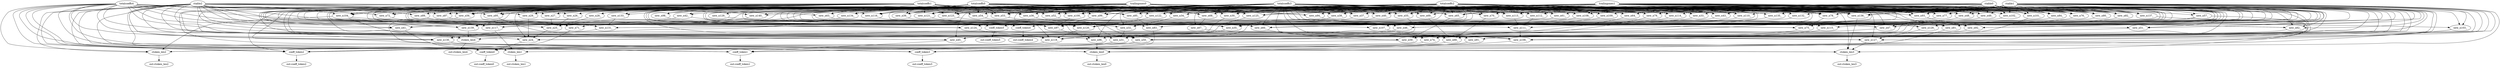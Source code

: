 digraph G {
    "new_n31_" -> "coeff_token0";
    "ctable2" -> "coeff_token0";
    "ctable1" -> "coeff_token0";
    "new_n24_" -> "coeff_token0";
    "new_n41_" -> "coeff_token0";
    "totalcoeffs4" -> "coeff_token0";
    "new_n30_" -> "new_n24_";
    "ctable2" -> "new_n24_";
    "totalcoeffs2" -> "new_n24_";
    "new_n29_" -> "new_n24_";
    "new_n25_" -> "new_n24_";
    "trailingones0" -> "new_n24_";
    "new_n27_" -> "new_n25_";
    "totalcoeffs2" -> "new_n25_";
    "totalcoeffs0" -> "new_n25_";
    "new_n28_" -> "new_n25_";
    "new_n26_" -> "new_n25_";
    "totalcoeffs3" -> "new_n25_";
    "ctable0" -> "new_n26_";
    "ctable2" -> "new_n26_";
    "trailingones0" -> "new_n26_";
    "trailingones0" -> "new_n27_";
    "ctable2" -> "new_n27_";
    "ctable0" -> "new_n27_";
    "totalcoeffs1" -> "new_n27_";
    "trailingones1" -> "new_n27_";
    "totalcoeffs0" -> "new_n28_";
    "totalcoeffs1" -> "new_n28_";
    "trailingones1" -> "new_n28_";
    "totalcoeffs2" -> "new_n28_";
    "ctable2" -> "new_n29_";
    "totalcoeffs0" -> "new_n29_";
    "totalcoeffs3" -> "new_n29_";
    "ctable0" -> "new_n29_";
    "totalcoeffs1" -> "new_n29_";
    "trailingones1" -> "new_n29_";
    "ctable0" -> "new_n30_";
    "totalcoeffs0" -> "new_n30_";
    "totalcoeffs2" -> "new_n30_";
    "trailingones1" -> "new_n30_";
    "totalcoeffs1" -> "new_n30_";
    "totalcoeffs3" -> "new_n30_";
    "new_n39_" -> "new_n31_";
    "new_n40_" -> "new_n31_";
    "ctable0" -> "new_n31_";
    "new_n32_" -> "new_n31_";
    "new_n35_" -> "new_n31_";
    "new_n33_" -> "new_n32_";
    "trailingones0" -> "new_n32_";
    "new_n34_" -> "new_n32_";
    "totalcoeffs3" -> "new_n32_";
    "ctable1" -> "new_n33_";
    "ctable0" -> "new_n33_";
    "totalcoeffs0" -> "new_n33_";
    "totalcoeffs1" -> "new_n33_";
    "totalcoeffs2" -> "new_n33_";
    "trailingones1" -> "new_n33_";
    "totalcoeffs2" -> "new_n34_";
    "trailingones0" -> "new_n34_";
    "totalcoeffs1" -> "new_n34_";
    "trailingones1" -> "new_n34_";
    "totalcoeffs0" -> "new_n34_";
    "ctable0" -> "new_n34_";
    "ctable0" -> "new_n35_";
    "new_n37_" -> "new_n35_";
    "trailingones0" -> "new_n35_";
    "new_n38_" -> "new_n35_";
    "new_n36_" -> "new_n35_";
    "totalcoeffs0" -> "new_n36_";
    "totalcoeffs1" -> "new_n36_";
    "totalcoeffs2" -> "new_n36_";
    "totalcoeffs3" -> "new_n36_";
    "trailingones0" -> "new_n36_";
    "trailingones1" -> "new_n36_";
    "ctable1" -> "new_n37_";
    "totalcoeffs3" -> "new_n37_";
    "totalcoeffs1" -> "new_n37_";
    "totalcoeffs2" -> "new_n37_";
    "trailingones1" -> "new_n37_";
    "totalcoeffs0" -> "new_n37_";
    "totalcoeffs1" -> "new_n38_";
    "totalcoeffs0" -> "new_n38_";
    "totalcoeffs3" -> "new_n38_";
    "totalcoeffs2" -> "new_n38_";
    "trailingones1" -> "new_n38_";
    "ctable1" -> "new_n38_";
    "totalcoeffs3" -> "new_n39_";
    "totalcoeffs2" -> "new_n39_";
    "trailingones1" -> "new_n39_";
    "trailingones0" -> "new_n39_";
    "totalcoeffs0" -> "new_n39_";
    "totalcoeffs1" -> "new_n39_";
    "ctable1" -> "new_n40_";
    "totalcoeffs3" -> "new_n40_";
    "totalcoeffs2" -> "new_n40_";
    "totalcoeffs1" -> "new_n40_";
    "trailingones0" -> "new_n40_";
    "trailingones1" -> "new_n40_";
    "new_n43_" -> "new_n41_";
    "totalcoeffs1" -> "new_n41_";
    "totalcoeffs3" -> "new_n41_";
    "ctable2" -> "new_n41_";
    "new_n42_" -> "new_n41_";
    "totalcoeffs0" -> "new_n42_";
    "totalcoeffs2" -> "new_n42_";
    "totalcoeffs4" -> "new_n43_";
    "trailingones1" -> "new_n43_";
    "ctable0" -> "new_n43_";
    "ctable1" -> "new_n43_";
    "trailingones0" -> "new_n43_";
    "new_n56_" -> "coeff_token1";
    "totalcoeffs4" -> "coeff_token1";
    "new_n57_" -> "coeff_token1";
    "new_n50_" -> "coeff_token1";
    "new_n45_" -> "coeff_token1";
    "ctable2" -> "coeff_token1";
    "new_n49_" -> "new_n45_";
    "new_n47_" -> "new_n45_";
    "new_n46_" -> "new_n45_";
    "totalcoeffs1" -> "new_n45_";
    "totalcoeffs4" -> "new_n45_";
    "totalcoeffs3" -> "new_n45_";
    "ctable0" -> "new_n46_";
    "totalcoeffs4" -> "new_n46_";
    "trailingones0" -> "new_n46_";
    "ctable1" -> "new_n46_";
    "trailingones1" -> "new_n46_";
    "new_n42_" -> "new_n46_";
    "ctable1" -> "new_n47_";
    "trailingones1" -> "new_n47_";
    "trailingones0" -> "new_n47_";
    "totalcoeffs2" -> "new_n47_";
    "new_n48_" -> "new_n47_";
    "totalcoeffs1" -> "new_n47_";
    "totalcoeffs2" -> "new_n48_";
    "totalcoeffs0" -> "new_n48_";
    "ctable0" -> "new_n48_";
    "ctable1" -> "new_n48_";
    "trailingones1" -> "new_n48_";
    "trailingones0" -> "new_n48_";
    "ctable1" -> "new_n49_";
    "totalcoeffs0" -> "new_n49_";
    "ctable0" -> "new_n49_";
    "trailingones0" -> "new_n49_";
    "trailingones1" -> "new_n49_";
    "totalcoeffs2" -> "new_n49_";
    "new_n53_" -> "new_n50_";
    "new_n54_" -> "new_n50_";
    "new_n51_" -> "new_n50_";
    "new_n55_" -> "new_n50_";
    "ctable1" -> "new_n50_";
    "totalcoeffs4" -> "new_n50_";
    "ctable0" -> "new_n51_";
    "new_n52_" -> "new_n51_";
    "trailingones1" -> "new_n51_";
    "totalcoeffs0" -> "new_n52_";
    "totalcoeffs3" -> "new_n52_";
    "ctable1" -> "new_n52_";
    "trailingones0" -> "new_n52_";
    "totalcoeffs2" -> "new_n52_";
    "totalcoeffs1" -> "new_n52_";
    "totalcoeffs3" -> "new_n53_";
    "totalcoeffs1" -> "new_n53_";
    "totalcoeffs2" -> "new_n53_";
    "trailingones0" -> "new_n53_";
    "ctable0" -> "new_n53_";
    "totalcoeffs0" -> "new_n53_";
    "trailingones0" -> "new_n54_";
    "totalcoeffs0" -> "new_n54_";
    "ctable0" -> "new_n54_";
    "totalcoeffs2" -> "new_n54_";
    "totalcoeffs1" -> "new_n54_";
    "totalcoeffs3" -> "new_n54_";
    "trailingones0" -> "new_n55_";
    "totalcoeffs3" -> "new_n55_";
    "ctable0" -> "new_n55_";
    "totalcoeffs2" -> "new_n55_";
    "totalcoeffs1" -> "new_n55_";
    "trailingones1" -> "new_n55_";
    "trailingones1" -> "new_n56_";
    "totalcoeffs0" -> "new_n56_";
    "totalcoeffs1" -> "new_n56_";
    "trailingones0" -> "new_n56_";
    "ctable2" -> "new_n56_";
    "totalcoeffs2" -> "new_n56_";
    "totalcoeffs3" -> "new_n57_";
    "ctable0" -> "new_n57_";
    "ctable1" -> "new_n57_";
    "new_n66_" -> "coeff_token2";
    "totalcoeffs4" -> "coeff_token2";
    "totalcoeffs0" -> "coeff_token2";
    "new_n59_" -> "coeff_token2";
    "new_n71_" -> "coeff_token2";
    "ctable2" -> "coeff_token2";
    "trailingones1" -> "new_n59_";
    "new_n64_" -> "new_n59_";
    "totalcoeffs4" -> "new_n59_";
    "new_n65_" -> "new_n59_";
    "new_n60_" -> "new_n59_";
    "new_n62_" -> "new_n59_";
    "new_n61_" -> "new_n60_";
    "trailingones0" -> "new_n60_";
    "totalcoeffs1" -> "new_n60_";
    "totalcoeffs3" -> "new_n60_";
    "ctable1" -> "new_n60_";
    "trailingones1" -> "new_n60_";
    "totalcoeffs3" -> "new_n61_";
    "ctable1" -> "new_n61_";
    "totalcoeffs1" -> "new_n61_";
    "trailingones0" -> "new_n61_";
    "totalcoeffs2" -> "new_n61_";
    "ctable0" -> "new_n61_";
    "trailingones1" -> "new_n62_";
    "ctable1" -> "new_n62_";
    "ctable0" -> "new_n62_";
    "trailingones0" -> "new_n62_";
    "new_n63_" -> "new_n62_";
    "totalcoeffs1" -> "new_n63_";
    "totalcoeffs2" -> "new_n63_";
    "totalcoeffs3" -> "new_n63_";
    "totalcoeffs4" -> "new_n63_";
    "ctable1" -> "new_n64_";
    "totalcoeffs2" -> "new_n64_";
    "totalcoeffs3" -> "new_n64_";
    "ctable0" -> "new_n64_";
    "trailingones0" -> "new_n64_";
    "totalcoeffs1" -> "new_n64_";
    "totalcoeffs1" -> "new_n65_";
    "trailingones1" -> "new_n65_";
    "trailingones0" -> "new_n65_";
    "ctable1" -> "new_n65_";
    "totalcoeffs2" -> "new_n65_";
    "totalcoeffs3" -> "new_n65_";
    "new_n70_" -> "new_n66_";
    "ctable0" -> "new_n66_";
    "new_n69_" -> "new_n66_";
    "new_n67_" -> "new_n66_";
    "ctable1" -> "new_n66_";
    "totalcoeffs0" -> "new_n66_";
    "new_n68_" -> "new_n67_";
    "totalcoeffs3" -> "new_n67_";
    "totalcoeffs0" -> "new_n68_";
    "ctable0" -> "new_n68_";
    "totalcoeffs2" -> "new_n68_";
    "trailingones0" -> "new_n68_";
    "totalcoeffs1" -> "new_n68_";
    "trailingones1" -> "new_n68_";
    "ctable0" -> "new_n69_";
    "totalcoeffs3" -> "new_n69_";
    "totalcoeffs1" -> "new_n69_";
    "totalcoeffs2" -> "new_n69_";
    "trailingones0" -> "new_n69_";
    "trailingones1" -> "new_n69_";
    "totalcoeffs2" -> "new_n70_";
    "ctable1" -> "new_n70_";
    "totalcoeffs1" -> "new_n70_";
    "totalcoeffs3" -> "new_n70_";
    "trailingones1" -> "new_n70_";
    "trailingones0" -> "new_n70_";
    "new_n72_" -> "new_n71_";
    "totalcoeffs2" -> "new_n71_";
    "totalcoeffs4" -> "new_n71_";
    "new_n57_" -> "new_n71_";
    "ctable2" -> "new_n72_";
    "trailingones0" -> "new_n72_";
    "trailingones1" -> "new_n72_";
    "totalcoeffs1" -> "new_n72_";
    "totalcoeffs0" -> "new_n72_";
    "new_n81_" -> "coeff_token3";
    "new_n83_" -> "coeff_token3";
    "new_n74_" -> "coeff_token3";
    "totalcoeffs4" -> "coeff_token3";
    "totalcoeffs0" -> "coeff_token3";
    "ctable2" -> "coeff_token3";
    "new_n80_" -> "new_n74_";
    "totalcoeffs1" -> "new_n74_";
    "trailingones1" -> "new_n74_";
    "new_n79_" -> "new_n74_";
    "new_n75_" -> "new_n74_";
    "totalcoeffs0" -> "new_n74_";
    "new_n78_" -> "new_n75_";
    "totalcoeffs3" -> "new_n75_";
    "totalcoeffs1" -> "new_n75_";
    "new_n76_" -> "new_n75_";
    "new_n77_" -> "new_n75_";
    "ctable0" -> "new_n76_";
    "totalcoeffs3" -> "new_n76_";
    "trailingones1" -> "new_n76_";
    "totalcoeffs2" -> "new_n76_";
    "trailingones0" -> "new_n76_";
    "ctable1" -> "new_n76_";
    "ctable0" -> "new_n77_";
    "trailingones1" -> "new_n77_";
    "ctable1" -> "new_n77_";
    "trailingones0" -> "new_n77_";
    "totalcoeffs1" -> "new_n77_";
    "totalcoeffs1" -> "new_n78_";
    "totalcoeffs2" -> "new_n78_";
    "trailingones0" -> "new_n78_";
    "ctable1" -> "new_n78_";
    "trailingones1" -> "new_n78_";
    "ctable0" -> "new_n78_";
    "totalcoeffs2" -> "new_n79_";
    "totalcoeffs1" -> "new_n79_";
    "trailingones0" -> "new_n79_";
    "totalcoeffs3" -> "new_n79_";
    "ctable1" -> "new_n79_";
    "ctable0" -> "new_n79_";
    "ctable0" -> "new_n80_";
    "trailingones1" -> "new_n80_";
    "trailingones0" -> "new_n80_";
    "ctable1" -> "new_n80_";
    "totalcoeffs2" -> "new_n80_";
    "totalcoeffs3" -> "new_n80_";
    "trailingones0" -> "new_n81_";
    "totalcoeffs2" -> "new_n81_";
    "ctable0" -> "new_n81_";
    "new_n82_" -> "new_n81_";
    "ctable1" -> "new_n81_";
    "totalcoeffs1" -> "new_n81_";
    "ctable0" -> "new_n82_";
    "ctable1" -> "new_n82_";
    "totalcoeffs3" -> "new_n82_";
    "trailingones0" -> "new_n82_";
    "trailingones1" -> "new_n82_";
    "totalcoeffs2" -> "new_n82_";
    "totalcoeffs4" -> "new_n83_";
    "new_n84_" -> "new_n83_";
    "new_n85_" -> "new_n83_";
    "trailingones0" -> "new_n84_";
    "trailingones1" -> "new_n84_";
    "totalcoeffs2" -> "new_n84_";
    "totalcoeffs3" -> "new_n84_";
    "ctable0" -> "new_n84_";
    "ctable1" -> "new_n84_";
    "trailingones1" -> "new_n85_";
    "totalcoeffs2" -> "new_n85_";
    "totalcoeffs4" -> "new_n85_";
    "ctable1" -> "new_n85_";
    "totalcoeffs3" -> "new_n85_";
    "totalcoeffs1" -> "new_n85_";
    "new_n87_" -> "coeff_token4";
    "ctable2" -> "coeff_token4";
    "ctable1" -> "coeff_token4";
    "ctable0" -> "coeff_token4";
    "totalcoeffs3" -> "new_n87_";
    "totalcoeffs0" -> "new_n87_";
    "totalcoeffs1" -> "new_n87_";
    "totalcoeffs2" -> "new_n87_";
    "totalcoeffs4" -> "new_n87_";
    "new_n89_" -> "coeff_token5";
    "ctable2" -> "coeff_token5";
    "ctable1" -> "coeff_token5";
    "ctable0" -> "coeff_token5";
    "totalcoeffs0" -> "new_n89_";
    "totalcoeffs1" -> "new_n89_";
    "totalcoeffs2" -> "new_n89_";
    "totalcoeffs3" -> "new_n89_";
    "totalcoeffs4" -> "new_n89_";
    "new_n96_" -> "ctoken_len0";
    "new_n103_" -> "ctoken_len0";
    "new_n91_" -> "ctoken_len0";
    "totalcoeffs4" -> "ctoken_len0";
    "ctable2" -> "ctoken_len0";
    "ctable0" -> "new_n91_";
    "ctable1" -> "new_n91_";
    "new_n95_" -> "new_n91_";
    "ctable2" -> "new_n91_";
    "new_n92_" -> "new_n91_";
    "totalcoeffs3" -> "new_n91_";
    "new_n93_" -> "new_n92_";
    "new_n94_" -> "new_n92_";
    "totalcoeffs2" -> "new_n92_";
    "trailingones1" -> "new_n92_";
    "ctable1" -> "new_n92_";
    "trailingones0" -> "new_n92_";
    "totalcoeffs1" -> "new_n93_";
    "ctable1" -> "new_n93_";
    "totalcoeffs2" -> "new_n93_";
    "ctable0" -> "new_n93_";
    "trailingones1" -> "new_n93_";
    "totalcoeffs0" -> "new_n93_";
    "totalcoeffs1" -> "new_n94_";
    "trailingones0" -> "new_n94_";
    "totalcoeffs0" -> "new_n94_";
    "totalcoeffs2" -> "new_n94_";
    "trailingones1" -> "new_n94_";
    "ctable0" -> "new_n94_";
    "trailingones0" -> "new_n95_";
    "ctable2" -> "new_n95_";
    "totalcoeffs0" -> "new_n95_";
    "totalcoeffs1" -> "new_n95_";
    "trailingones1" -> "new_n95_";
    "totalcoeffs2" -> "new_n95_";
    "new_n102_" -> "new_n96_";
    "new_n101_" -> "new_n96_";
    "totalcoeffs3" -> "new_n96_";
    "new_n97_" -> "new_n96_";
    "totalcoeffs1" -> "new_n96_";
    "trailingones0" -> "new_n97_";
    "new_n99_" -> "new_n97_";
    "new_n100_" -> "new_n97_";
    "ctable0" -> "new_n97_";
    "totalcoeffs0" -> "new_n97_";
    "new_n98_" -> "new_n97_";
    "trailingones1" -> "new_n98_";
    "totalcoeffs1" -> "new_n98_";
    "totalcoeffs2" -> "new_n99_";
    "ctable1" -> "new_n99_";
    "trailingones0" -> "new_n99_";
    "totalcoeffs0" -> "new_n99_";
    "totalcoeffs1" -> "new_n99_";
    "trailingones1" -> "new_n99_";
    "ctable1" -> "new_n100_";
    "totalcoeffs1" -> "new_n100_";
    "totalcoeffs2" -> "new_n100_";
    "totalcoeffs0" -> "new_n100_";
    "trailingones0" -> "new_n100_";
    "trailingones1" -> "new_n100_";
    "ctable0" -> "new_n101_";
    "ctable1" -> "new_n101_";
    "totalcoeffs0" -> "new_n101_";
    "totalcoeffs2" -> "new_n101_";
    "trailingones0" -> "new_n101_";
    "trailingones1" -> "new_n101_";
    "ctable1" -> "new_n102_";
    "ctable0" -> "new_n102_";
    "totalcoeffs0" -> "new_n102_";
    "trailingones0" -> "new_n102_";
    "totalcoeffs2" -> "new_n102_";
    "trailingones1" -> "new_n102_";
    "ctable1" -> "new_n103_";
    "ctable0" -> "new_n103_";
    "new_n104_" -> "new_n103_";
    "totalcoeffs0" -> "new_n104_";
    "totalcoeffs1" -> "new_n104_";
    "totalcoeffs2" -> "new_n104_";
    "totalcoeffs3" -> "new_n104_";
    "totalcoeffs4" -> "new_n104_";
    "totalcoeffs4" -> "ctoken_len1";
    "new_n106_" -> "ctoken_len1";
    "new_n117_" -> "ctoken_len1";
    "new_n111_" -> "new_n106_";
    "ctable1" -> "new_n106_";
    "ctable0" -> "new_n106_";
    "new_n107_" -> "new_n106_";
    "new_n115_" -> "new_n106_";
    "ctable2" -> "new_n106_";
    "new_n109_" -> "new_n107_";
    "new_n108_" -> "new_n107_";
    "new_n110_" -> "new_n107_";
    "totalcoeffs1" -> "new_n107_";
    "totalcoeffs0" -> "new_n108_";
    "totalcoeffs3" -> "new_n108_";
    "totalcoeffs2" -> "new_n108_";
    "trailingones0" -> "new_n108_";
    "ctable1" -> "new_n108_";
    "trailingones1" -> "new_n108_";
    "totalcoeffs0" -> "new_n109_";
    "totalcoeffs3" -> "new_n109_";
    "totalcoeffs2" -> "new_n109_";
    "trailingones0" -> "new_n109_";
    "ctable1" -> "new_n109_";
    "trailingones1" -> "new_n109_";
    "totalcoeffs2" -> "new_n110_";
    "trailingones0" -> "new_n110_";
    "trailingones1" -> "new_n110_";
    "totalcoeffs3" -> "new_n110_";
    "ctable1" -> "new_n110_";
    "new_n113_" -> "new_n111_";
    "new_n112_" -> "new_n111_";
    "new_n114_" -> "new_n111_";
    "totalcoeffs1" -> "new_n111_";
    "totalcoeffs0" -> "new_n112_";
    "ctable0" -> "new_n112_";
    "totalcoeffs2" -> "new_n112_";
    "trailingones1" -> "new_n112_";
    "totalcoeffs3" -> "new_n112_";
    "trailingones0" -> "new_n112_";
    "totalcoeffs0" -> "new_n113_";
    "totalcoeffs2" -> "new_n113_";
    "totalcoeffs3" -> "new_n113_";
    "trailingones0" -> "new_n113_";
    "trailingones1" -> "new_n113_";
    "ctable0" -> "new_n113_";
    "totalcoeffs2" -> "new_n114_";
    "totalcoeffs3" -> "new_n114_";
    "ctable0" -> "new_n114_";
    "trailingones0" -> "new_n114_";
    "trailingones1" -> "new_n114_";
    "new_n116_" -> "new_n115_";
    "totalcoeffs1" -> "new_n115_";
    "totalcoeffs3" -> "new_n115_";
    "ctable0" -> "new_n115_";
    "ctable1" -> "new_n115_";
    "ctable2" -> "new_n116_";
    "trailingones1" -> "new_n116_";
    "totalcoeffs2" -> "new_n116_";
    "totalcoeffs0" -> "new_n116_";
    "trailingones0" -> "new_n116_";
    "ctable1" -> "new_n117_";
    "totalcoeffs4" -> "new_n117_";
    "ctable0" -> "new_n117_";
    "totalcoeffs3" -> "new_n117_";
    "ctable2" -> "new_n117_";
    "new_n104_" -> "new_n117_";
    "ctable0" -> "ctoken_len2";
    "ctable2" -> "ctoken_len2";
    "new_n104_" -> "ctoken_len2";
    "totalcoeffs4" -> "ctoken_len2";
    "new_n119_" -> "ctoken_len2";
    "new_n125_" -> "new_n119_";
    "ctable0" -> "new_n119_";
    "totalcoeffs3" -> "new_n119_";
    "new_n120_" -> "new_n119_";
    "new_n124_" -> "new_n119_";
    "ctable2" -> "new_n119_";
    "new_n123_" -> "new_n120_";
    "new_n122_" -> "new_n120_";
    "trailingones0" -> "new_n120_";
    "new_n121_" -> "new_n120_";
    "trailingones1" -> "new_n120_";
    "ctable1" -> "new_n120_";
    "totalcoeffs0" -> "new_n121_";
    "totalcoeffs3" -> "new_n121_";
    "totalcoeffs1" -> "new_n121_";
    "totalcoeffs2" -> "new_n121_";
    "trailingones0" -> "new_n121_";
    "ctable0" -> "new_n121_";
    "totalcoeffs0" -> "new_n122_";
    "ctable0" -> "new_n122_";
    "totalcoeffs2" -> "new_n122_";
    "totalcoeffs1" -> "new_n122_";
    "totalcoeffs3" -> "new_n122_";
    "trailingones1" -> "new_n122_";
    "totalcoeffs0" -> "new_n123_";
    "totalcoeffs1" -> "new_n123_";
    "trailingones0" -> "new_n123_";
    "totalcoeffs2" -> "new_n123_";
    "ctable0" -> "new_n123_";
    "totalcoeffs3" -> "new_n123_";
    "totalcoeffs0" -> "new_n124_";
    "totalcoeffs1" -> "new_n124_";
    "trailingones0" -> "new_n124_";
    "trailingones1" -> "new_n124_";
    "totalcoeffs2" -> "new_n124_";
    "new_n57_" -> "new_n124_";
    "trailingones1" -> "new_n125_";
    "totalcoeffs0" -> "new_n125_";
    "totalcoeffs2" -> "new_n125_";
    "trailingones0" -> "new_n125_";
    "ctable1" -> "new_n125_";
    "totalcoeffs1" -> "new_n125_";
    "totalcoeffs2" -> "ctoken_len3";
    "new_n136_" -> "ctoken_len3";
    "new_n127_" -> "ctoken_len3";
    "new_n137_" -> "ctoken_len3";
    "totalcoeffs1" -> "ctoken_len3";
    "new_n130_" -> "ctoken_len3";
    "new_n128_" -> "new_n127_";
    "ctable0" -> "new_n127_";
    "trailingones0" -> "new_n127_";
    "trailingones1" -> "new_n127_";
    "totalcoeffs3" -> "new_n127_";
    "totalcoeffs2" -> "new_n127_";
    "totalcoeffs4" -> "new_n128_";
    "new_n129_" -> "new_n128_";
    "trailingones1" -> "new_n128_";
    "ctable0" -> "new_n128_";
    "ctable1" -> "new_n128_";
    "totalcoeffs3" -> "new_n128_";
    "totalcoeffs0" -> "new_n129_";
    "trailingones0" -> "new_n129_";
    "ctable2" -> "new_n130_";
    "totalcoeffs0" -> "new_n130_";
    "new_n134_" -> "new_n130_";
    "totalcoeffs4" -> "new_n130_";
    "new_n131_" -> "new_n130_";
    "new_n135_" -> "new_n130_";
    "ctable0" -> "new_n131_";
    "totalcoeffs0" -> "new_n131_";
    "new_n132_" -> "new_n131_";
    "ctable2" -> "new_n131_";
    "new_n133_" -> "new_n131_";
    "ctable1" -> "new_n132_";
    "totalcoeffs3" -> "new_n132_";
    "totalcoeffs2" -> "new_n132_";
    "trailingones1" -> "new_n133_";
    "trailingones0" -> "new_n133_";
    "totalcoeffs1" -> "new_n133_";
    "totalcoeffs1" -> "new_n134_";
    "totalcoeffs2" -> "new_n134_";
    "totalcoeffs3" -> "new_n134_";
    "ctable1" -> "new_n135_";
    "totalcoeffs2" -> "new_n135_";
    "ctable0" -> "new_n135_";
    "totalcoeffs3" -> "new_n135_";
    "ctable2" -> "new_n135_";
    "ctable1" -> "new_n136_";
    "ctable0" -> "new_n136_";
    "totalcoeffs0" -> "new_n136_";
    "trailingones1" -> "new_n136_";
    "trailingones0" -> "new_n136_";
    "totalcoeffs3" -> "new_n136_";
    "trailingones0" -> "new_n137_";
    "trailingones1" -> "new_n137_";
    "totalcoeffs2" -> "new_n137_";
    "ctable1" -> "new_n137_";
    "ctable0" -> "new_n137_";
    "totalcoeffs3" -> "new_n137_";
    "new_n104_" -> "ctoken_len4";
    "new_n139_" -> "ctoken_len4";
    "ctable0" -> "ctoken_len4";
    "ctable1" -> "ctoken_len4";
    "ctable2" -> "ctoken_len4";
    "trailingones0" -> "new_n139_";
    "trailingones1" -> "new_n139_";
    "totalcoeffs0" -> "new_n139_";
    "totalcoeffs1" -> "new_n139_";
    "new_n140_" -> "new_n139_";
    "totalcoeffs4" -> "new_n140_";
    "totalcoeffs3" -> "new_n140_";
    "totalcoeffs2" -> "new_n140_";
    "coeff_token0" -> "out:coeff_token0";
    "coeff_token1" -> "out:coeff_token1";
    "coeff_token2" -> "out:coeff_token2";
    "coeff_token3" -> "out:coeff_token3";
    "coeff_token4" -> "out:coeff_token4";
    "coeff_token5" -> "out:coeff_token5";
    "ctoken_len0" -> "out:ctoken_len0";
    "ctoken_len1" -> "out:ctoken_len1";
    "ctoken_len2" -> "out:ctoken_len2";
    "ctoken_len3" -> "out:ctoken_len3";
    "ctoken_len4" -> "out:ctoken_len4";
}
